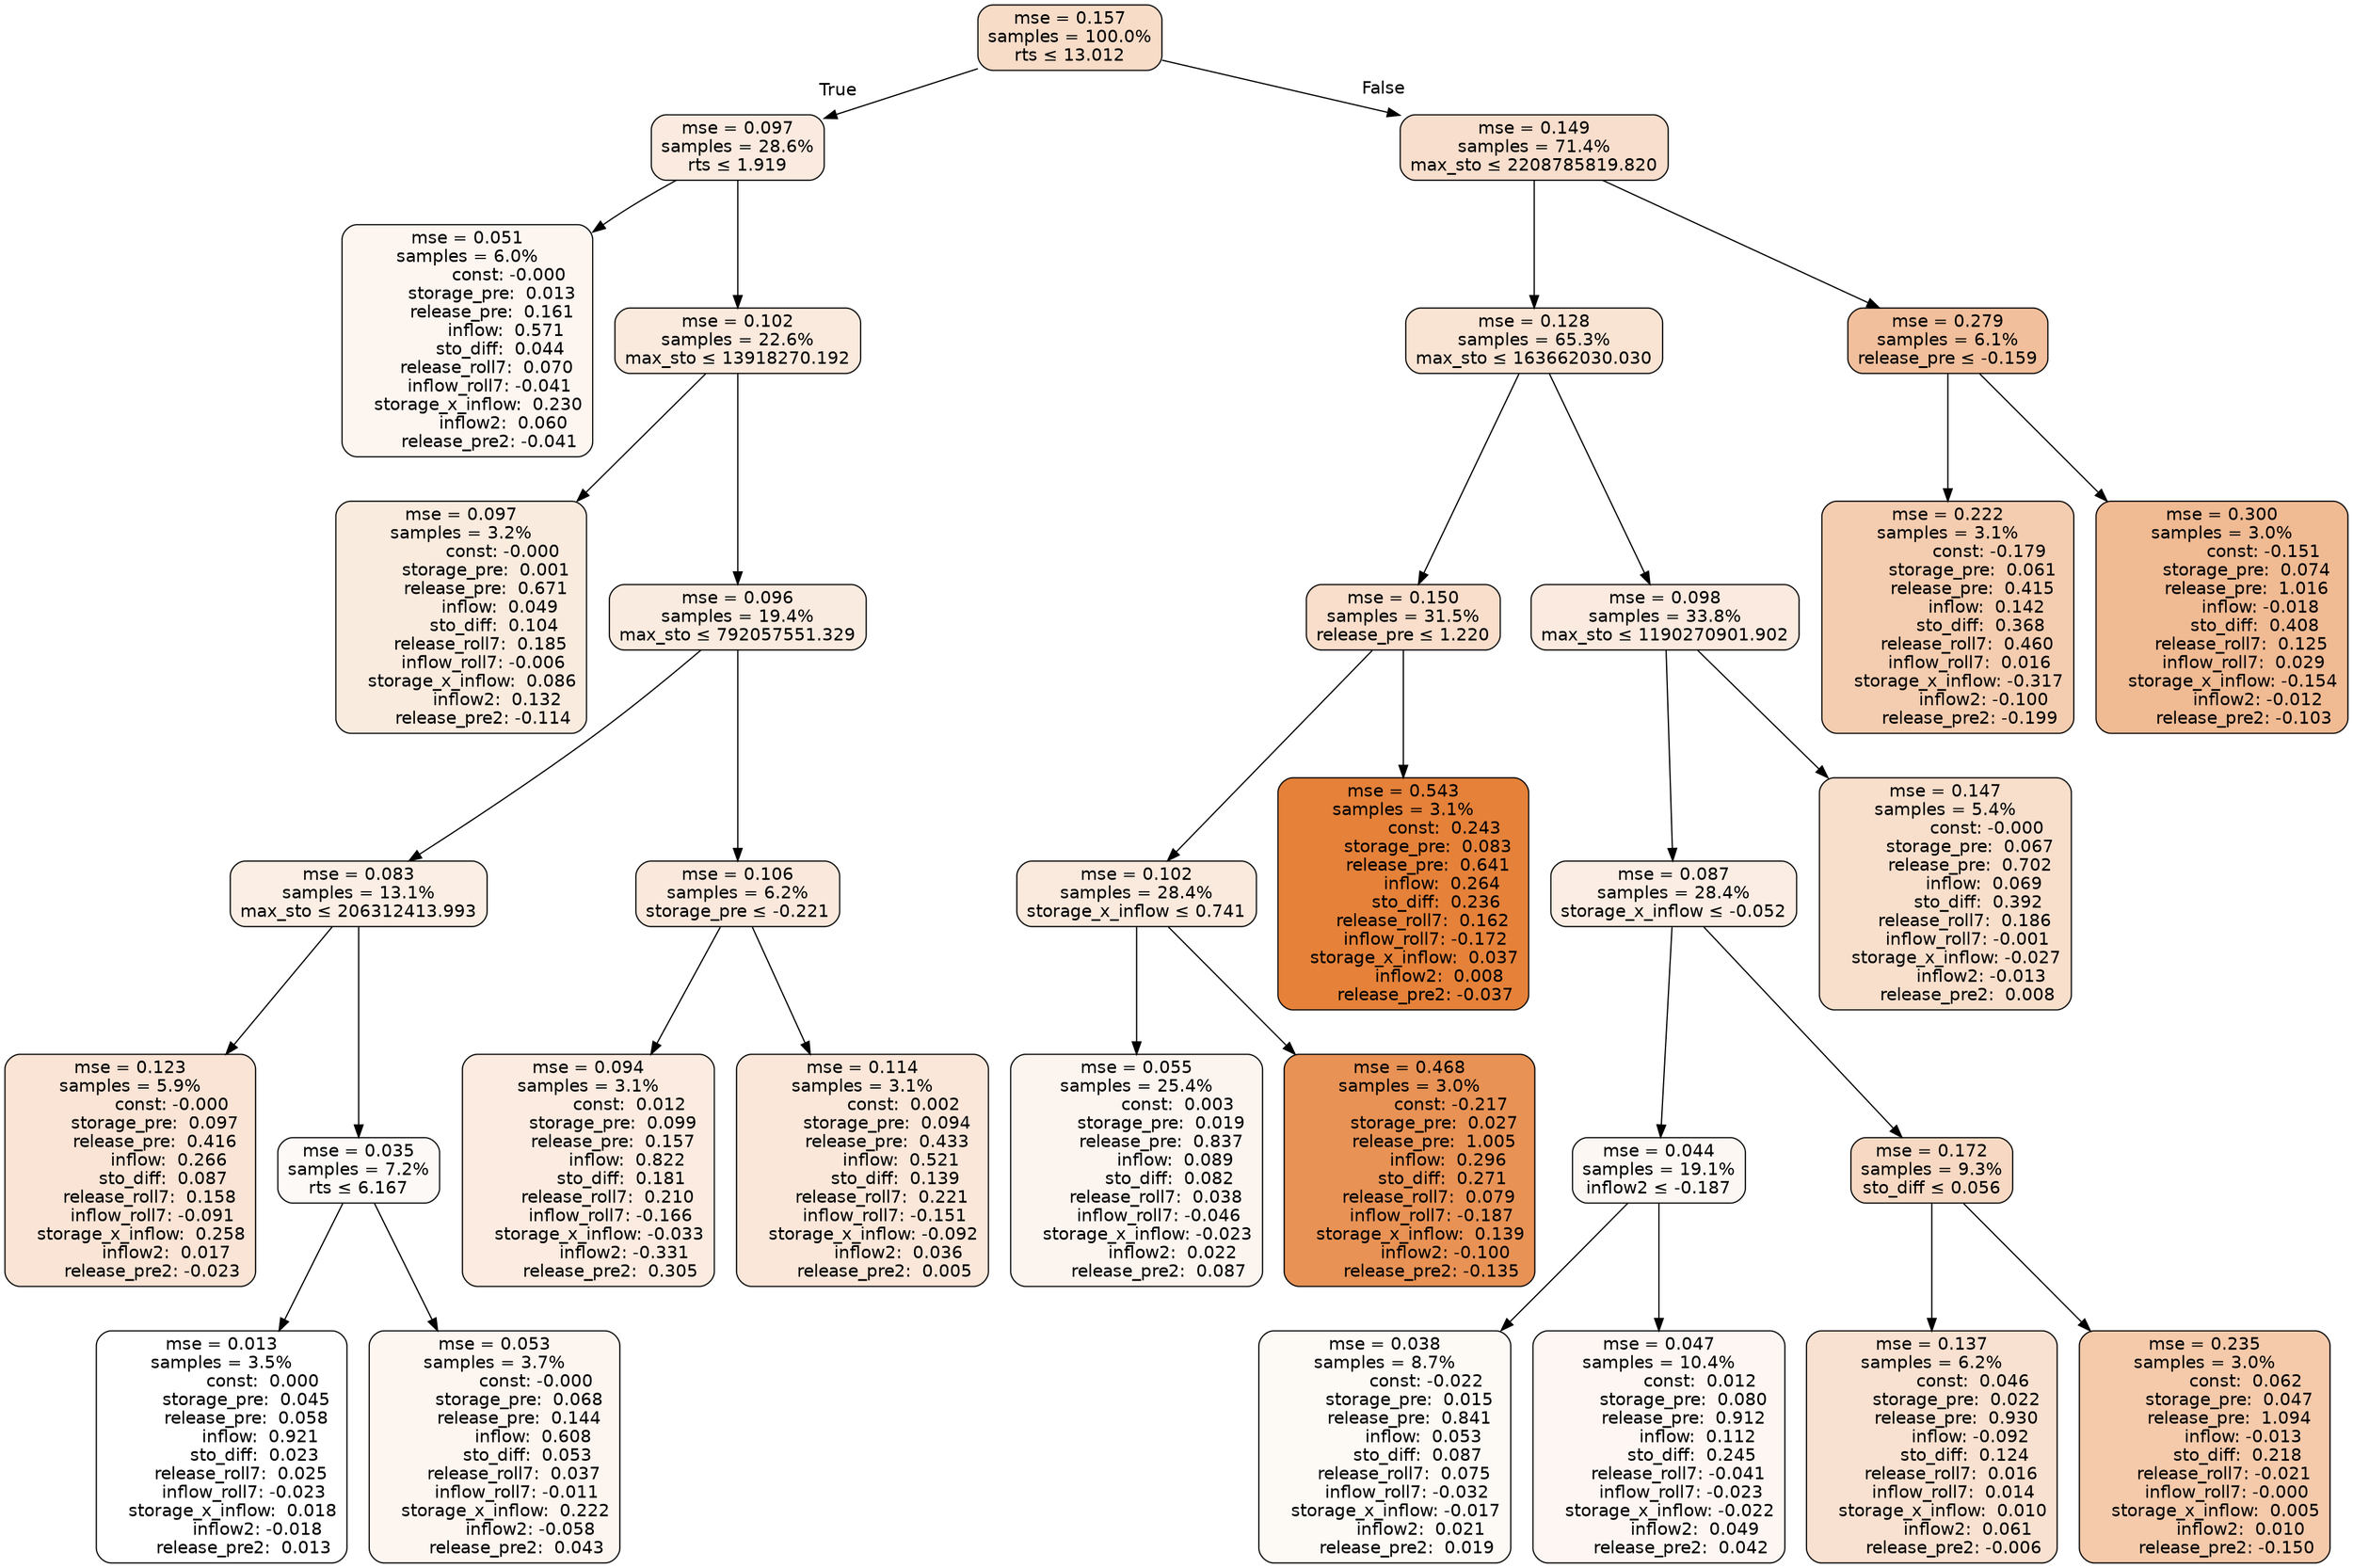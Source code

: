 digraph tree {
bgcolor="transparent"
node [shape=rectangle, style="filled, rounded", color="black", fontname=helvetica] ;
edge [fontname=helvetica] ;
	"0" [label="mse = 0.157
samples = 100.0%
rts &le; 13.012", fillcolor="#f7dcc8"]
	"1" [label="mse = 0.097
samples = 28.6%
rts &le; 1.919", fillcolor="#faeadf"]
	"2" [label="mse = 0.051
samples = 6.0%
               const: -0.000
         storage_pre:  0.013
         release_pre:  0.161
              inflow:  0.571
            sto_diff:  0.044
       release_roll7:  0.070
        inflow_roll7: -0.041
    storage_x_inflow:  0.230
             inflow2:  0.060
        release_pre2: -0.041", fillcolor="#fdf5f0"]
	"3" [label="mse = 0.102
samples = 22.6%
max_sto &le; 13918270.192", fillcolor="#fae9dd"]
	"4" [label="mse = 0.097
samples = 3.2%
               const: -0.000
         storage_pre:  0.001
         release_pre:  0.671
              inflow:  0.049
            sto_diff:  0.104
       release_roll7:  0.185
        inflow_roll7: -0.006
    storage_x_inflow:  0.086
             inflow2:  0.132
        release_pre2: -0.114", fillcolor="#faebdf"]
	"5" [label="mse = 0.096
samples = 19.4%
max_sto &le; 792057551.329", fillcolor="#faebe0"]
	"6" [label="mse = 0.083
samples = 13.1%
max_sto &le; 206312413.993", fillcolor="#fbeee4"]
	"7" [label="mse = 0.123
samples = 5.9%
               const: -0.000
         storage_pre:  0.097
         release_pre:  0.416
              inflow:  0.266
            sto_diff:  0.087
       release_roll7:  0.158
        inflow_roll7: -0.091
    storage_x_inflow:  0.258
             inflow2:  0.017
        release_pre2: -0.023", fillcolor="#f9e4d5"]
	"8" [label="mse = 0.035
samples = 7.2%
rts &le; 6.167", fillcolor="#fdf9f6"]
	"9" [label="mse = 0.013
samples = 3.5%
               const:  0.000
         storage_pre:  0.045
         release_pre:  0.058
              inflow:  0.921
            sto_diff:  0.023
       release_roll7:  0.025
        inflow_roll7: -0.023
    storage_x_inflow:  0.018
             inflow2: -0.018
        release_pre2:  0.013", fillcolor="#ffffff"]
	"10" [label="mse = 0.053
samples = 3.7%
               const: -0.000
         storage_pre:  0.068
         release_pre:  0.144
              inflow:  0.608
            sto_diff:  0.053
       release_roll7:  0.037
        inflow_roll7: -0.011
    storage_x_inflow:  0.222
             inflow2: -0.058
        release_pre2:  0.043", fillcolor="#fdf5f0"]
	"11" [label="mse = 0.106
samples = 6.2%
storage_pre &le; -0.221", fillcolor="#fae8dc"]
	"12" [label="mse = 0.094
samples = 3.1%
               const:  0.012
         storage_pre:  0.099
         release_pre:  0.157
              inflow:  0.822
            sto_diff:  0.181
       release_roll7:  0.210
        inflow_roll7: -0.166
    storage_x_inflow: -0.033
             inflow2: -0.331
        release_pre2:  0.305", fillcolor="#fbebe0"]
	"13" [label="mse = 0.114
samples = 3.1%
               const:  0.002
         storage_pre:  0.094
         release_pre:  0.433
              inflow:  0.521
            sto_diff:  0.139
       release_roll7:  0.221
        inflow_roll7: -0.151
    storage_x_inflow: -0.092
             inflow2:  0.036
        release_pre2:  0.005", fillcolor="#fae7d9"]
	"14" [label="mse = 0.149
samples = 71.4%
max_sto &le; 2208785819.820", fillcolor="#f8decc"]
	"15" [label="mse = 0.128
samples = 65.3%
max_sto &le; 163662030.030", fillcolor="#f9e3d3"]
	"16" [label="mse = 0.150
samples = 31.5%
release_pre &le; 1.220", fillcolor="#f8decb"]
	"17" [label="mse = 0.102
samples = 28.4%
storage_x_inflow &le; 0.741", fillcolor="#fae9dd"]
	"18" [label="mse = 0.055
samples = 25.4%
               const:  0.003
         storage_pre:  0.019
         release_pre:  0.837
              inflow:  0.089
            sto_diff:  0.082
       release_roll7:  0.038
        inflow_roll7: -0.046
    storage_x_inflow: -0.023
             inflow2:  0.022
        release_pre2:  0.087", fillcolor="#fcf4ef"]
	"19" [label="mse = 0.468
samples = 3.0%
               const: -0.217
         storage_pre:  0.027
         release_pre:  1.005
              inflow:  0.296
            sto_diff:  0.271
       release_roll7:  0.079
        inflow_roll7: -0.187
    storage_x_inflow:  0.139
             inflow2: -0.100
        release_pre2: -0.135", fillcolor="#e89255"]
	"20" [label="mse = 0.543
samples = 3.1%
               const:  0.243
         storage_pre:  0.083
         release_pre:  0.641
              inflow:  0.264
            sto_diff:  0.236
       release_roll7:  0.162
        inflow_roll7: -0.172
    storage_x_inflow:  0.037
             inflow2:  0.008
        release_pre2: -0.037", fillcolor="#e58139"]
	"21" [label="mse = 0.098
samples = 33.8%
max_sto &le; 1190270901.902", fillcolor="#faeadf"]
	"22" [label="mse = 0.087
samples = 28.4%
storage_x_inflow &le; -0.052", fillcolor="#fbede3"]
	"23" [label="mse = 0.044
samples = 19.1%
inflow2 &le; -0.187", fillcolor="#fdf7f3"]
	"24" [label="mse = 0.038
samples = 8.7%
               const: -0.022
         storage_pre:  0.015
         release_pre:  0.841
              inflow:  0.053
            sto_diff:  0.087
       release_roll7:  0.075
        inflow_roll7: -0.032
    storage_x_inflow: -0.017
             inflow2:  0.021
        release_pre2:  0.019", fillcolor="#fdf9f5"]
	"25" [label="mse = 0.047
samples = 10.4%
               const:  0.012
         storage_pre:  0.080
         release_pre:  0.912
              inflow:  0.112
            sto_diff:  0.245
       release_roll7: -0.041
        inflow_roll7: -0.023
    storage_x_inflow: -0.022
             inflow2:  0.049
        release_pre2:  0.042", fillcolor="#fdf6f2"]
	"26" [label="mse = 0.172
samples = 9.3%
sto_diff &le; 0.056", fillcolor="#f7d9c3"]
	"27" [label="mse = 0.137
samples = 6.2%
               const:  0.046
         storage_pre:  0.022
         release_pre:  0.930
              inflow: -0.092
            sto_diff:  0.124
       release_roll7:  0.016
        inflow_roll7:  0.014
    storage_x_inflow:  0.010
             inflow2:  0.061
        release_pre2: -0.006", fillcolor="#f8e1d0"]
	"28" [label="mse = 0.235
samples = 3.0%
               const:  0.062
         storage_pre:  0.047
         release_pre:  1.094
              inflow: -0.013
            sto_diff:  0.218
       release_roll7: -0.021
        inflow_roll7: -0.000
    storage_x_inflow:  0.005
             inflow2:  0.010
        release_pre2: -0.150", fillcolor="#f4caab"]
	"29" [label="mse = 0.147
samples = 5.4%
               const: -0.000
         storage_pre:  0.067
         release_pre:  0.702
              inflow:  0.069
            sto_diff:  0.392
       release_roll7:  0.186
        inflow_roll7: -0.001
    storage_x_inflow: -0.027
             inflow2: -0.013
        release_pre2:  0.008", fillcolor="#f8dfcc"]
	"30" [label="mse = 0.279
samples = 6.1%
release_pre &le; -0.159", fillcolor="#f1bf9b"]
	"31" [label="mse = 0.222
samples = 3.1%
               const: -0.179
         storage_pre:  0.061
         release_pre:  0.415
              inflow:  0.142
            sto_diff:  0.368
       release_roll7:  0.460
        inflow_roll7:  0.016
    storage_x_inflow: -0.317
             inflow2: -0.100
        release_pre2: -0.199", fillcolor="#f4cdb0"]
	"32" [label="mse = 0.300
samples = 3.0%
               const: -0.151
         storage_pre:  0.074
         release_pre:  1.016
              inflow: -0.018
            sto_diff:  0.408
       release_roll7:  0.125
        inflow_roll7:  0.029
    storage_x_inflow: -0.154
             inflow2: -0.012
        release_pre2: -0.103", fillcolor="#f0ba93"]

	"0" -> "1" [labeldistance=2.5, labelangle=45, headlabel="True"]
	"1" -> "2"
	"1" -> "3"
	"3" -> "4"
	"3" -> "5"
	"5" -> "6"
	"6" -> "7"
	"6" -> "8"
	"8" -> "9"
	"8" -> "10"
	"5" -> "11"
	"11" -> "12"
	"11" -> "13"
	"0" -> "14" [labeldistance=2.5, labelangle=-45, headlabel="False"]
	"14" -> "15"
	"15" -> "16"
	"16" -> "17"
	"17" -> "18"
	"17" -> "19"
	"16" -> "20"
	"15" -> "21"
	"21" -> "22"
	"22" -> "23"
	"23" -> "24"
	"23" -> "25"
	"22" -> "26"
	"26" -> "27"
	"26" -> "28"
	"21" -> "29"
	"14" -> "30"
	"30" -> "31"
	"30" -> "32"
}
